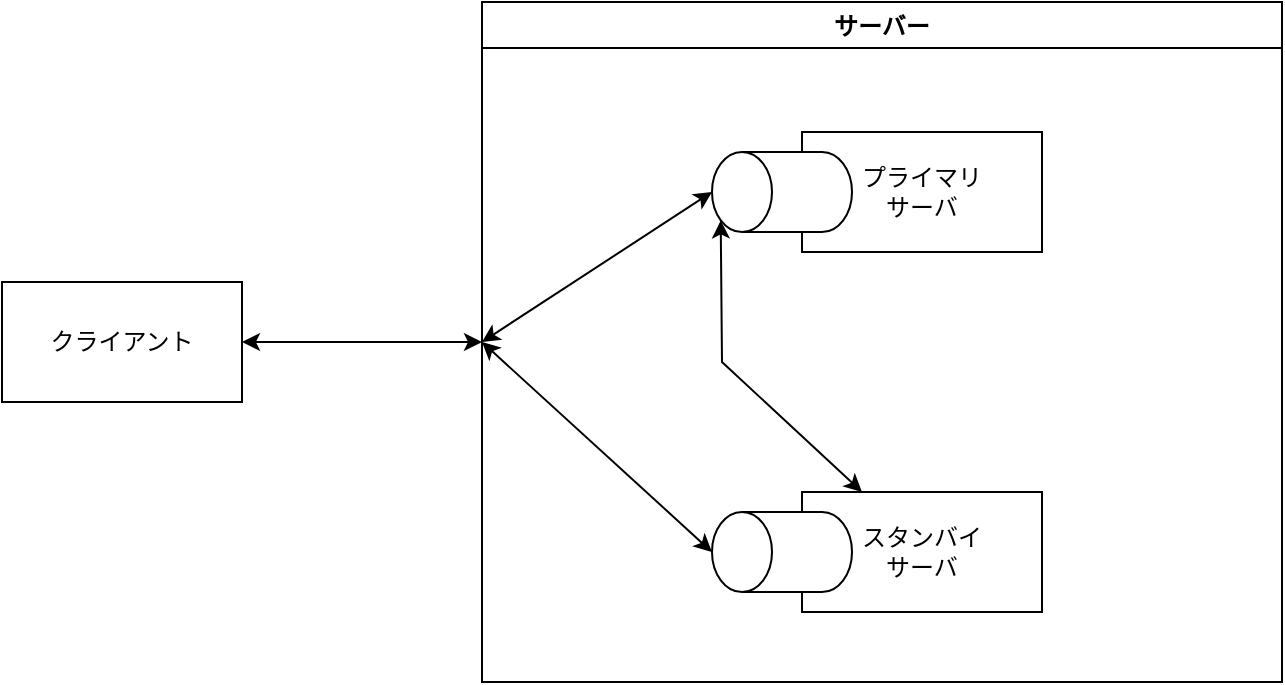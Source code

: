 <mxfile version="20.4.1"><diagram id="CfngALFkku4dW2q_FVKc" name="Page-1"><mxGraphModel dx="1422" dy="752" grid="1" gridSize="10" guides="1" tooltips="1" connect="1" arrows="1" fold="1" page="1" pageScale="1" pageWidth="827" pageHeight="1169" math="0" shadow="0"><root><mxCell id="0"/><mxCell id="1" parent="0"/><mxCell id="NUBR28g-_J5Lki7wDU-F-8" value="サーバー" style="swimlane;" parent="1" vertex="1"><mxGeometry x="270" y="50" width="400" height="340" as="geometry"/></mxCell><mxCell id="NUBR28g-_J5Lki7wDU-F-6" value="&lt;div&gt;プライマリ&lt;/div&gt;&lt;div&gt;サーバ&lt;br&gt;&lt;/div&gt;" style="rounded=0;whiteSpace=wrap;html=1;" parent="NUBR28g-_J5Lki7wDU-F-8" vertex="1"><mxGeometry x="160" y="65" width="120" height="60" as="geometry"/></mxCell><mxCell id="NUBR28g-_J5Lki7wDU-F-14" value="" style="shape=cylinder3;whiteSpace=wrap;html=1;boundedLbl=1;backgroundOutline=1;size=15;rotation=-90;" parent="NUBR28g-_J5Lki7wDU-F-8" vertex="1"><mxGeometry x="130" y="60" width="40" height="70" as="geometry"/></mxCell><mxCell id="3kUyyvo7Cr6GloEuPvxE-1" value="&lt;div&gt;スタンバイ&lt;/div&gt;&lt;div&gt;サーバ&lt;br&gt;&lt;/div&gt;" style="rounded=0;whiteSpace=wrap;html=1;" vertex="1" parent="NUBR28g-_J5Lki7wDU-F-8"><mxGeometry x="160" y="245" width="120" height="60" as="geometry"/></mxCell><mxCell id="3kUyyvo7Cr6GloEuPvxE-2" value="" style="shape=cylinder3;whiteSpace=wrap;html=1;boundedLbl=1;backgroundOutline=1;size=15;rotation=-90;" vertex="1" parent="NUBR28g-_J5Lki7wDU-F-8"><mxGeometry x="130" y="240" width="40" height="70" as="geometry"/></mxCell><mxCell id="3kUyyvo7Cr6GloEuPvxE-3" value="" style="endArrow=classic;startArrow=classic;html=1;rounded=0;exitX=0;exitY=0.5;exitDx=0;exitDy=0;entryX=0.5;entryY=0;entryDx=0;entryDy=0;entryPerimeter=0;" edge="1" parent="NUBR28g-_J5Lki7wDU-F-8" source="NUBR28g-_J5Lki7wDU-F-8" target="NUBR28g-_J5Lki7wDU-F-14"><mxGeometry width="50" height="50" relative="1" as="geometry"><mxPoint x="120" y="360" as="sourcePoint"/><mxPoint x="170" y="310" as="targetPoint"/></mxGeometry></mxCell><mxCell id="3kUyyvo7Cr6GloEuPvxE-4" value="" style="endArrow=classic;startArrow=classic;html=1;rounded=0;exitX=0;exitY=0.5;exitDx=0;exitDy=0;entryX=0.5;entryY=0;entryDx=0;entryDy=0;entryPerimeter=0;" edge="1" parent="NUBR28g-_J5Lki7wDU-F-8" source="NUBR28g-_J5Lki7wDU-F-8" target="3kUyyvo7Cr6GloEuPvxE-2"><mxGeometry width="50" height="50" relative="1" as="geometry"><mxPoint x="120" y="360" as="sourcePoint"/><mxPoint x="170" y="310" as="targetPoint"/></mxGeometry></mxCell><mxCell id="3kUyyvo7Cr6GloEuPvxE-6" value="" style="endArrow=classic;startArrow=classic;html=1;rounded=0;entryX=0.145;entryY=0;entryDx=0;entryDy=4.35;entryPerimeter=0;exitX=0.25;exitY=0;exitDx=0;exitDy=0;" edge="1" parent="NUBR28g-_J5Lki7wDU-F-8" source="3kUyyvo7Cr6GloEuPvxE-1" target="NUBR28g-_J5Lki7wDU-F-14"><mxGeometry width="50" height="50" relative="1" as="geometry"><mxPoint x="120" y="360" as="sourcePoint"/><mxPoint x="170" y="310" as="targetPoint"/><Array as="points"><mxPoint x="120" y="180"/></Array></mxGeometry></mxCell><mxCell id="NUBR28g-_J5Lki7wDU-F-9" value="クライアント" style="rounded=0;whiteSpace=wrap;html=1;" parent="1" vertex="1"><mxGeometry x="30" y="190" width="120" height="60" as="geometry"/></mxCell><mxCell id="NUBR28g-_J5Lki7wDU-F-11" value="" style="endArrow=classic;startArrow=classic;html=1;rounded=0;exitX=1;exitY=0.5;exitDx=0;exitDy=0;entryX=0;entryY=0.5;entryDx=0;entryDy=0;" parent="1" source="NUBR28g-_J5Lki7wDU-F-9" target="NUBR28g-_J5Lki7wDU-F-8" edge="1"><mxGeometry width="50" height="50" relative="1" as="geometry"><mxPoint x="450" y="-80" as="sourcePoint"/><mxPoint x="500" y="65" as="targetPoint"/></mxGeometry></mxCell></root></mxGraphModel></diagram></mxfile>